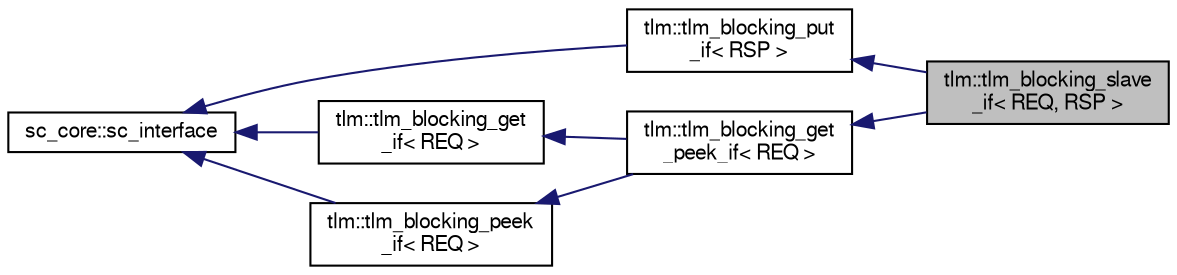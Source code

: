 digraph "tlm::tlm_blocking_slave_if&lt; REQ, RSP &gt;"
{
  edge [fontname="FreeSans",fontsize="10",labelfontname="FreeSans",labelfontsize="10"];
  node [fontname="FreeSans",fontsize="10",shape=record];
  rankdir="LR";
  Node8 [label="tlm::tlm_blocking_slave\l_if\< REQ, RSP \>",height=0.2,width=0.4,color="black", fillcolor="grey75", style="filled", fontcolor="black"];
  Node9 -> Node8 [dir="back",color="midnightblue",fontsize="10",style="solid",fontname="FreeSans"];
  Node9 [label="tlm::tlm_blocking_put\l_if\< RSP \>",height=0.2,width=0.4,color="black", fillcolor="white", style="filled",URL="$a02279.html"];
  Node10 -> Node9 [dir="back",color="midnightblue",fontsize="10",style="solid",fontname="FreeSans"];
  Node10 [label="sc_core::sc_interface",height=0.2,width=0.4,color="black", fillcolor="white", style="filled",URL="/mnt/c/Users/fangk/Documents/hdl-playground/lib/systemc-2.3.3/objdir/docs/sysc/doxygen/systemc.tag$a01196.html"];
  Node11 -> Node8 [dir="back",color="midnightblue",fontsize="10",style="solid",fontname="FreeSans"];
  Node11 [label="tlm::tlm_blocking_get\l_peek_if\< REQ \>",height=0.2,width=0.4,color="black", fillcolor="white", style="filled",URL="$a02311.html"];
  Node12 -> Node11 [dir="back",color="midnightblue",fontsize="10",style="solid",fontname="FreeSans"];
  Node12 [label="tlm::tlm_blocking_get\l_if\< REQ \>",height=0.2,width=0.4,color="black", fillcolor="white", style="filled",URL="$a02275.html"];
  Node10 -> Node12 [dir="back",color="midnightblue",fontsize="10",style="solid",fontname="FreeSans"];
  Node13 -> Node11 [dir="back",color="midnightblue",fontsize="10",style="solid",fontname="FreeSans"];
  Node13 [label="tlm::tlm_blocking_peek\l_if\< REQ \>",height=0.2,width=0.4,color="black", fillcolor="white", style="filled",URL="$a02299.html"];
  Node10 -> Node13 [dir="back",color="midnightblue",fontsize="10",style="solid",fontname="FreeSans"];
}
